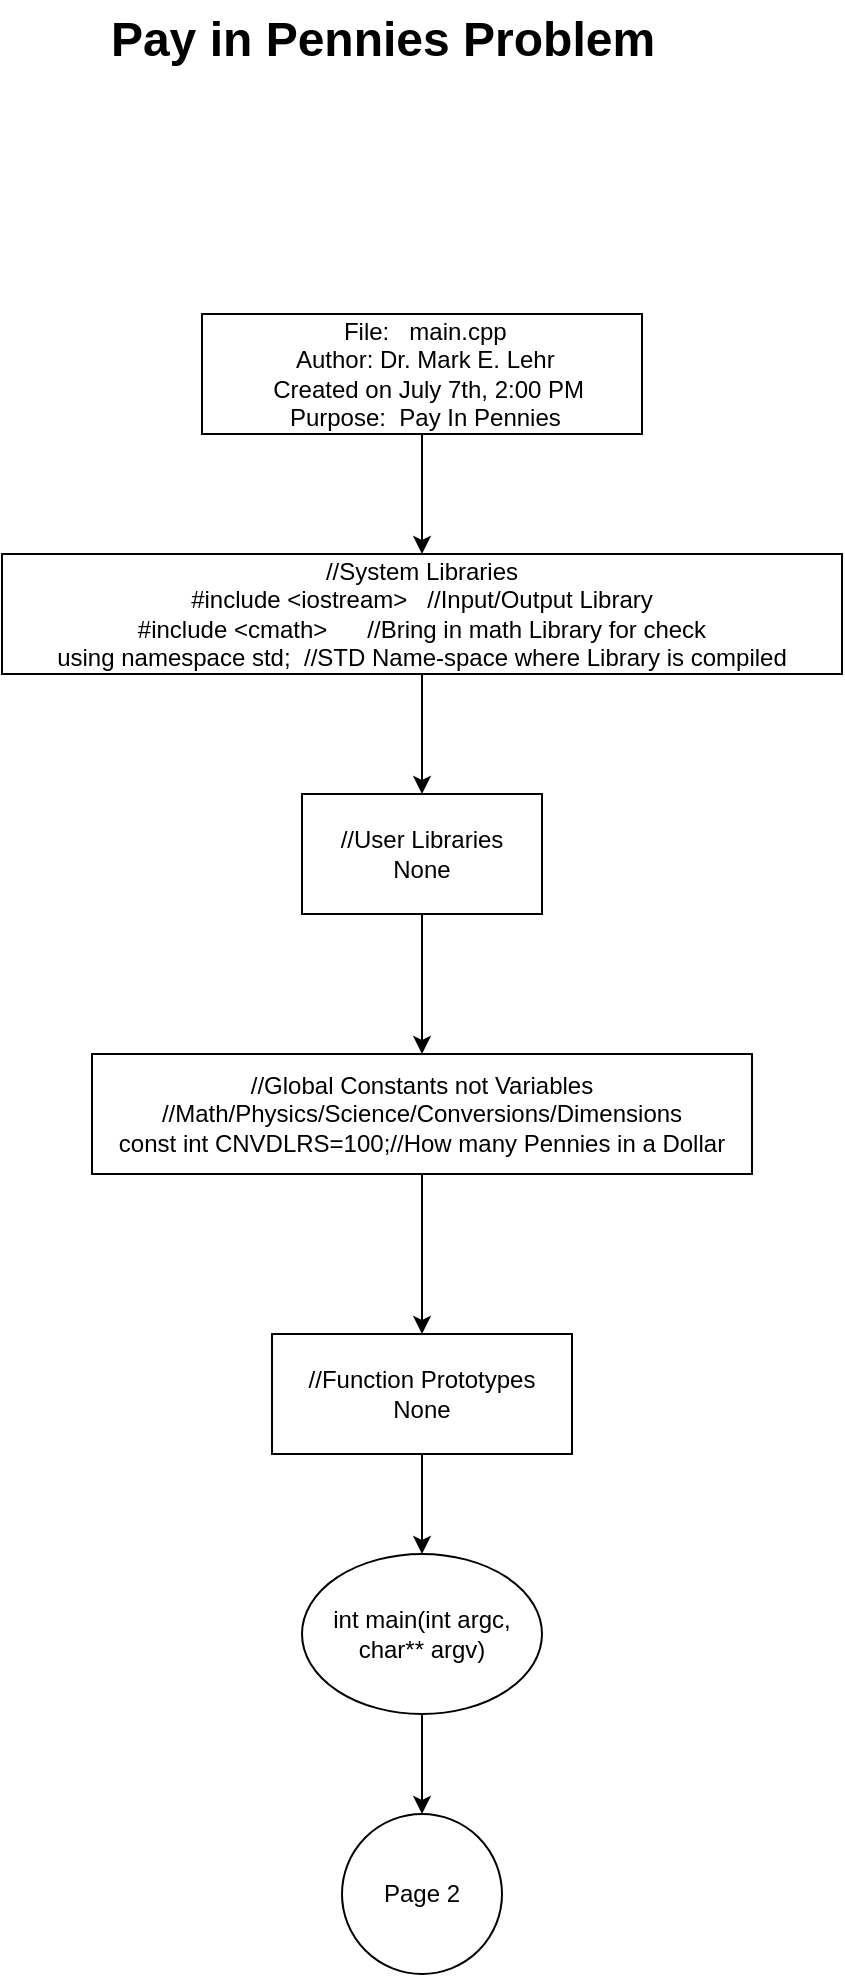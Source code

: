 <mxfile version="27.2.0" pages="2">
  <diagram name="Page-1" id="yZsrnOnHhsFfhpr1_gZJ">
    <mxGraphModel dx="1614" dy="779" grid="1" gridSize="10" guides="1" tooltips="1" connect="1" arrows="1" fold="1" page="1" pageScale="1" pageWidth="850" pageHeight="1100" math="0" shadow="0">
      <root>
        <mxCell id="0" />
        <mxCell id="1" parent="0" />
        <mxCell id="amLZLZRG8lrR91DAXRn8-2" value="&lt;font style=&quot;font-size: 24px;&quot;&gt;&lt;b&gt;Pay in Pennies Problem&lt;/b&gt;&lt;/font&gt;" style="text;html=1;align=center;verticalAlign=middle;resizable=0;points=[];autosize=1;strokeColor=none;fillColor=none;" vertex="1" parent="1">
          <mxGeometry x="240" y="43" width="300" height="40" as="geometry" />
        </mxCell>
        <mxCell id="amLZLZRG8lrR91DAXRn8-9" style="edgeStyle=orthogonalEdgeStyle;rounded=0;orthogonalLoop=1;jettySize=auto;html=1;exitX=0.5;exitY=1;exitDx=0;exitDy=0;entryX=0.5;entryY=0;entryDx=0;entryDy=0;" edge="1" parent="1" source="amLZLZRG8lrR91DAXRn8-3" target="amLZLZRG8lrR91DAXRn8-4">
          <mxGeometry relative="1" as="geometry" />
        </mxCell>
        <mxCell id="amLZLZRG8lrR91DAXRn8-3" value="&lt;div&gt;&amp;nbsp;File:&amp;nbsp; &amp;nbsp;main.cpp&lt;/div&gt;&lt;div&gt;&amp;nbsp;Author: Dr. Mark E. Lehr&lt;/div&gt;&lt;div&gt;&amp;nbsp; Created on July 7th, 2:00 PM&lt;/div&gt;&amp;nbsp;Purpose:&amp;nbsp; Pay In Pennies" style="rounded=0;whiteSpace=wrap;html=1;" vertex="1" parent="1">
          <mxGeometry x="300" y="200" width="220" height="60" as="geometry" />
        </mxCell>
        <mxCell id="amLZLZRG8lrR91DAXRn8-10" style="edgeStyle=orthogonalEdgeStyle;rounded=0;orthogonalLoop=1;jettySize=auto;html=1;exitX=0.5;exitY=1;exitDx=0;exitDy=0;entryX=0.5;entryY=0;entryDx=0;entryDy=0;" edge="1" parent="1" source="amLZLZRG8lrR91DAXRn8-4" target="amLZLZRG8lrR91DAXRn8-6">
          <mxGeometry relative="1" as="geometry" />
        </mxCell>
        <mxCell id="amLZLZRG8lrR91DAXRn8-4" value="//System Libraries&lt;br&gt;#include &amp;lt;iostream&amp;gt;&amp;nbsp; &amp;nbsp;//Input/Output Library&lt;br&gt;#include &amp;lt;cmath&amp;gt;&amp;nbsp; &amp;nbsp; &amp;nbsp; //Bring in math Library for check&lt;br&gt;using namespace std;&amp;nbsp; //STD Name-space where Library is compiled" style="rounded=0;whiteSpace=wrap;html=1;" vertex="1" parent="1">
          <mxGeometry x="200" y="320" width="420" height="60" as="geometry" />
        </mxCell>
        <mxCell id="amLZLZRG8lrR91DAXRn8-12" style="edgeStyle=orthogonalEdgeStyle;rounded=0;orthogonalLoop=1;jettySize=auto;html=1;exitX=0.5;exitY=1;exitDx=0;exitDy=0;entryX=0.5;entryY=0;entryDx=0;entryDy=0;" edge="1" parent="1" source="amLZLZRG8lrR91DAXRn8-6" target="amLZLZRG8lrR91DAXRn8-11">
          <mxGeometry relative="1" as="geometry" />
        </mxCell>
        <mxCell id="amLZLZRG8lrR91DAXRn8-6" value="&lt;div&gt;//User Libraries&lt;/div&gt;&lt;div&gt;None&lt;/div&gt;" style="rounded=0;whiteSpace=wrap;html=1;" vertex="1" parent="1">
          <mxGeometry x="350" y="440" width="120" height="60" as="geometry" />
        </mxCell>
        <mxCell id="amLZLZRG8lrR91DAXRn8-14" style="edgeStyle=orthogonalEdgeStyle;rounded=0;orthogonalLoop=1;jettySize=auto;html=1;exitX=0.5;exitY=1;exitDx=0;exitDy=0;entryX=0.5;entryY=0;entryDx=0;entryDy=0;" edge="1" parent="1" source="amLZLZRG8lrR91DAXRn8-11" target="amLZLZRG8lrR91DAXRn8-13">
          <mxGeometry relative="1" as="geometry" />
        </mxCell>
        <mxCell id="amLZLZRG8lrR91DAXRn8-11" value="//Global Constants not Variables&lt;br&gt;//Math/Physics/Science/Conversions/Dimensions&lt;br&gt;const int CNVDLRS=100;//How many Pennies in a Dollar" style="rounded=0;whiteSpace=wrap;html=1;" vertex="1" parent="1">
          <mxGeometry x="245" y="570" width="330" height="60" as="geometry" />
        </mxCell>
        <mxCell id="amLZLZRG8lrR91DAXRn8-16" style="edgeStyle=orthogonalEdgeStyle;rounded=0;orthogonalLoop=1;jettySize=auto;html=1;exitX=0.5;exitY=1;exitDx=0;exitDy=0;entryX=0.5;entryY=0;entryDx=0;entryDy=0;" edge="1" parent="1" source="amLZLZRG8lrR91DAXRn8-13" target="amLZLZRG8lrR91DAXRn8-15">
          <mxGeometry relative="1" as="geometry" />
        </mxCell>
        <mxCell id="amLZLZRG8lrR91DAXRn8-13" value="&lt;div&gt;//Function Prototypes&lt;/div&gt;&lt;div&gt;None&lt;/div&gt;" style="rounded=0;whiteSpace=wrap;html=1;" vertex="1" parent="1">
          <mxGeometry x="335" y="710" width="150" height="60" as="geometry" />
        </mxCell>
        <mxCell id="krH8xQ2QrVNTudwEisBI-2" style="edgeStyle=orthogonalEdgeStyle;rounded=0;orthogonalLoop=1;jettySize=auto;html=1;exitX=0.5;exitY=1;exitDx=0;exitDy=0;entryX=0.5;entryY=0;entryDx=0;entryDy=0;" edge="1" parent="1" source="amLZLZRG8lrR91DAXRn8-15" target="krH8xQ2QrVNTudwEisBI-1">
          <mxGeometry relative="1" as="geometry" />
        </mxCell>
        <mxCell id="amLZLZRG8lrR91DAXRn8-15" value="int main(int argc, char** argv)" style="ellipse;whiteSpace=wrap;html=1;" vertex="1" parent="1">
          <mxGeometry x="350" y="820" width="120" height="80" as="geometry" />
        </mxCell>
        <mxCell id="krH8xQ2QrVNTudwEisBI-1" value="Page 2" style="ellipse;whiteSpace=wrap;html=1;aspect=fixed;" vertex="1" parent="1">
          <mxGeometry x="370" y="950" width="80" height="80" as="geometry" />
        </mxCell>
      </root>
    </mxGraphModel>
  </diagram>
  <diagram id="03jmh6HJO5GkjI08eI4n" name="Page-2">
    <mxGraphModel dx="1614" dy="779" grid="1" gridSize="10" guides="1" tooltips="1" connect="1" arrows="1" fold="1" page="1" pageScale="1" pageWidth="850" pageHeight="1100" math="0" shadow="0">
      <root>
        <mxCell id="0" />
        <mxCell id="1" parent="0" />
        <mxCell id="UaRozNx5QwLelSW4-iyA-3" style="edgeStyle=orthogonalEdgeStyle;rounded=0;orthogonalLoop=1;jettySize=auto;html=1;exitX=0.5;exitY=1;exitDx=0;exitDy=0;entryX=0.5;entryY=0;entryDx=0;entryDy=0;" edge="1" parent="1" source="UaRozNx5QwLelSW4-iyA-1" target="UaRozNx5QwLelSW4-iyA-2">
          <mxGeometry relative="1" as="geometry" />
        </mxCell>
        <mxCell id="UaRozNx5QwLelSW4-iyA-1" value="Page 2" style="ellipse;whiteSpace=wrap;html=1;aspect=fixed;" vertex="1" parent="1">
          <mxGeometry x="370" y="70" width="80" height="80" as="geometry" />
        </mxCell>
        <mxCell id="UaRozNx5QwLelSW4-iyA-5" style="edgeStyle=orthogonalEdgeStyle;rounded=0;orthogonalLoop=1;jettySize=auto;html=1;exitX=0.5;exitY=1;exitDx=0;exitDy=0;entryX=0.5;entryY=0;entryDx=0;entryDy=0;" edge="1" parent="1" source="UaRozNx5QwLelSW4-iyA-2" target="UaRozNx5QwLelSW4-iyA-4">
          <mxGeometry relative="1" as="geometry" />
        </mxCell>
        <mxCell id="UaRozNx5QwLelSW4-iyA-2" value="&lt;div&gt;//Set random number seed once here&lt;/div&gt;&lt;div&gt;None&lt;/div&gt;" style="rounded=0;whiteSpace=wrap;html=1;" vertex="1" parent="1">
          <mxGeometry x="350" y="210" width="120" height="60" as="geometry" />
        </mxCell>
        <mxCell id="UaRozNx5QwLelSW4-iyA-7" style="edgeStyle=orthogonalEdgeStyle;rounded=0;orthogonalLoop=1;jettySize=auto;html=1;exitX=0.5;exitY=1;exitDx=0;exitDy=0;entryX=0.5;entryY=0;entryDx=0;entryDy=0;" edge="1" parent="1" source="UaRozNx5QwLelSW4-iyA-4" target="UaRozNx5QwLelSW4-iyA-6">
          <mxGeometry relative="1" as="geometry" />
        </mxCell>
        <mxCell id="UaRozNx5QwLelSW4-iyA-4" value="&amp;nbsp; &amp;nbsp; //Declare variables here&lt;br&gt;&amp;nbsp; &amp;nbsp; unsigned int payPDay,//Pay per day in Pennies&lt;br&gt;&amp;nbsp; &amp;nbsp; &amp;nbsp; &amp;nbsp; &amp;nbsp; &amp;nbsp; &amp;nbsp; &amp;nbsp; &amp;nbsp;totPay, //Total Pay at the end&lt;br&gt;&amp;nbsp; &amp;nbsp; &amp;nbsp; &amp;nbsp; &amp;nbsp; &amp;nbsp; &amp;nbsp; &amp;nbsp; &amp;nbsp;hwMnyDy;//How many days we work" style="rounded=0;whiteSpace=wrap;html=1;" vertex="1" parent="1">
          <mxGeometry x="235" y="340" width="350" height="60" as="geometry" />
        </mxCell>
        <mxCell id="UaRozNx5QwLelSW4-iyA-9" style="edgeStyle=orthogonalEdgeStyle;rounded=0;orthogonalLoop=1;jettySize=auto;html=1;exitX=0.5;exitY=1;exitDx=0;exitDy=0;entryX=0.5;entryY=0;entryDx=0;entryDy=0;" edge="1" parent="1" source="UaRozNx5QwLelSW4-iyA-6" target="UaRozNx5QwLelSW4-iyA-8">
          <mxGeometry relative="1" as="geometry" />
        </mxCell>
        <mxCell id="UaRozNx5QwLelSW4-iyA-6" value="int thsMny=1" style="rounded=0;whiteSpace=wrap;html=1;" vertex="1" parent="1">
          <mxGeometry x="350" y="440" width="120" height="40" as="geometry" />
        </mxCell>
        <mxCell id="UaRozNx5QwLelSW4-iyA-11" style="edgeStyle=orthogonalEdgeStyle;rounded=0;orthogonalLoop=1;jettySize=auto;html=1;exitX=0.5;exitY=1;exitDx=0;exitDy=0;entryX=0.5;entryY=0;entryDx=0;entryDy=0;" edge="1" parent="1" source="UaRozNx5QwLelSW4-iyA-8" target="UaRozNx5QwLelSW4-iyA-10">
          <mxGeometry relative="1" as="geometry" />
        </mxCell>
        <mxCell id="UaRozNx5QwLelSW4-iyA-40" style="edgeStyle=orthogonalEdgeStyle;rounded=0;orthogonalLoop=1;jettySize=auto;html=1;exitX=1;exitY=0.5;exitDx=0;exitDy=0;entryX=0;entryY=0.5;entryDx=0;entryDy=0;" edge="1" parent="1" source="UaRozNx5QwLelSW4-iyA-8" target="UaRozNx5QwLelSW4-iyA-39">
          <mxGeometry relative="1" as="geometry" />
        </mxCell>
        <mxCell id="UaRozNx5QwLelSW4-iyA-8" value="thsMny&amp;lt;=hwMnyDy" style="rhombus;whiteSpace=wrap;html=1;" vertex="1" parent="1">
          <mxGeometry x="345" y="530" width="130" height="110" as="geometry" />
        </mxCell>
        <mxCell id="UaRozNx5QwLelSW4-iyA-14" style="edgeStyle=orthogonalEdgeStyle;rounded=0;orthogonalLoop=1;jettySize=auto;html=1;exitX=0.5;exitY=1;exitDx=0;exitDy=0;entryX=0.5;entryY=0;entryDx=0;entryDy=0;" edge="1" parent="1" source="UaRozNx5QwLelSW4-iyA-10" target="UaRozNx5QwLelSW4-iyA-13">
          <mxGeometry relative="1" as="geometry" />
        </mxCell>
        <mxCell id="UaRozNx5QwLelSW4-iyA-10" value="totPay=0; //0 to start&lt;br&gt;&amp;nbsp; &amp;nbsp; &amp;nbsp; &amp;nbsp; payPDay=1;//1 Penny" style="rounded=0;whiteSpace=wrap;html=1;" vertex="1" parent="1">
          <mxGeometry x="350" y="690" width="150" height="60" as="geometry" />
        </mxCell>
        <mxCell id="UaRozNx5QwLelSW4-iyA-12" value="true" style="text;html=1;align=center;verticalAlign=middle;resizable=0;points=[];autosize=1;strokeColor=none;fillColor=none;" vertex="1" parent="1">
          <mxGeometry x="340" y="648" width="40" height="30" as="geometry" />
        </mxCell>
        <mxCell id="UaRozNx5QwLelSW4-iyA-16" style="edgeStyle=orthogonalEdgeStyle;rounded=0;orthogonalLoop=1;jettySize=auto;html=1;exitX=0.5;exitY=1;exitDx=0;exitDy=0;entryX=0.5;entryY=0;entryDx=0;entryDy=0;" edge="1" parent="1" source="UaRozNx5QwLelSW4-iyA-13" target="UaRozNx5QwLelSW4-iyA-15">
          <mxGeometry relative="1" as="geometry" />
        </mxCell>
        <mxCell id="UaRozNx5QwLelSW4-iyA-13" value="int day=1" style="rounded=0;whiteSpace=wrap;html=1;" vertex="1" parent="1">
          <mxGeometry x="350" y="800" width="120" height="30" as="geometry" />
        </mxCell>
        <mxCell id="UaRozNx5QwLelSW4-iyA-18" style="edgeStyle=orthogonalEdgeStyle;rounded=0;orthogonalLoop=1;jettySize=auto;html=1;exitX=1;exitY=0.5;exitDx=0;exitDy=0;entryX=0;entryY=0.5;entryDx=0;entryDy=0;" edge="1" parent="1" source="UaRozNx5QwLelSW4-iyA-15" target="UaRozNx5QwLelSW4-iyA-17">
          <mxGeometry relative="1" as="geometry" />
        </mxCell>
        <mxCell id="UaRozNx5QwLelSW4-iyA-25" style="edgeStyle=orthogonalEdgeStyle;rounded=0;orthogonalLoop=1;jettySize=auto;html=1;exitX=0.5;exitY=1;exitDx=0;exitDy=0;entryX=0.5;entryY=1;entryDx=0;entryDy=0;" edge="1" parent="1" source="UaRozNx5QwLelSW4-iyA-15" target="UaRozNx5QwLelSW4-iyA-24">
          <mxGeometry relative="1" as="geometry" />
        </mxCell>
        <mxCell id="UaRozNx5QwLelSW4-iyA-15" value="day&amp;lt;=thsMny" style="rhombus;whiteSpace=wrap;html=1;" vertex="1" parent="1">
          <mxGeometry x="365" y="870" width="90" height="90" as="geometry" />
        </mxCell>
        <mxCell id="UaRozNx5QwLelSW4-iyA-21" style="edgeStyle=orthogonalEdgeStyle;rounded=0;orthogonalLoop=1;jettySize=auto;html=1;exitX=1;exitY=0.5;exitDx=0;exitDy=0;entryX=1;entryY=0.5;entryDx=0;entryDy=0;" edge="1" parent="1" source="UaRozNx5QwLelSW4-iyA-17" target="UaRozNx5QwLelSW4-iyA-20">
          <mxGeometry relative="1" as="geometry" />
        </mxCell>
        <mxCell id="UaRozNx5QwLelSW4-iyA-17" value="totPay+=payPDay;//Add each pay day to the total&lt;br&gt;&amp;nbsp; &amp;nbsp; &amp;nbsp; &amp;nbsp; &amp;nbsp; &amp;nbsp; payPDay*=2;//Double each pay day" style="rounded=0;whiteSpace=wrap;html=1;" vertex="1" parent="1">
          <mxGeometry x="490" y="885" width="310" height="60" as="geometry" />
        </mxCell>
        <mxCell id="UaRozNx5QwLelSW4-iyA-19" value="true" style="text;html=1;align=center;verticalAlign=middle;resizable=0;points=[];autosize=1;strokeColor=none;fillColor=none;" vertex="1" parent="1">
          <mxGeometry x="430" y="868" width="40" height="30" as="geometry" />
        </mxCell>
        <mxCell id="UaRozNx5QwLelSW4-iyA-22" style="edgeStyle=orthogonalEdgeStyle;rounded=0;orthogonalLoop=1;jettySize=auto;html=1;exitX=0;exitY=0.5;exitDx=0;exitDy=0;" edge="1" parent="1" source="UaRozNx5QwLelSW4-iyA-20">
          <mxGeometry relative="1" as="geometry">
            <mxPoint x="410" y="853" as="targetPoint" />
          </mxGeometry>
        </mxCell>
        <mxCell id="UaRozNx5QwLelSW4-iyA-20" value="day++" style="rounded=0;whiteSpace=wrap;html=1;" vertex="1" parent="1">
          <mxGeometry x="615" y="838" width="60" height="30" as="geometry" />
        </mxCell>
        <mxCell id="UaRozNx5QwLelSW4-iyA-28" style="edgeStyle=orthogonalEdgeStyle;rounded=0;orthogonalLoop=1;jettySize=auto;html=1;exitX=0.5;exitY=0;exitDx=0;exitDy=0;entryX=0.5;entryY=1;entryDx=0;entryDy=0;" edge="1" parent="1" source="UaRozNx5QwLelSW4-iyA-24" target="UaRozNx5QwLelSW4-iyA-27">
          <mxGeometry relative="1" as="geometry" />
        </mxCell>
        <mxCell id="UaRozNx5QwLelSW4-iyA-24" value="//Display the results&lt;br&gt;&amp;nbsp; &amp;nbsp; &amp;nbsp; &amp;nbsp; cout&amp;lt;&amp;lt;&quot;Pennies Earned = &quot;&amp;lt;&amp;lt;totPay&amp;lt;&amp;lt;&quot; cents&quot;&amp;lt;&amp;lt;endl;&lt;br&gt;&amp;nbsp; &amp;nbsp; &amp;nbsp; &amp;nbsp; cout&amp;lt;&amp;lt;&quot;Pennies Earned = &quot;&amp;lt;&amp;lt;(pow(2,thsMny)-1)&amp;lt;&amp;lt;&quot; cents&quot;&amp;lt;&amp;lt;endl;" style="shape=parallelogram;perimeter=parallelogramPerimeter;whiteSpace=wrap;html=1;fixedSize=1;" vertex="1" parent="1">
          <mxGeometry x="30" y="970" width="360" height="60" as="geometry" />
        </mxCell>
        <mxCell id="UaRozNx5QwLelSW4-iyA-26" value="false" style="text;html=1;align=center;verticalAlign=middle;resizable=0;points=[];autosize=1;strokeColor=none;fillColor=none;" vertex="1" parent="1">
          <mxGeometry x="415" y="968" width="50" height="30" as="geometry" />
        </mxCell>
        <mxCell id="UaRozNx5QwLelSW4-iyA-31" style="edgeStyle=orthogonalEdgeStyle;rounded=0;orthogonalLoop=1;jettySize=auto;html=1;exitX=0.5;exitY=0;exitDx=0;exitDy=0;" edge="1" parent="1" source="UaRozNx5QwLelSW4-iyA-27">
          <mxGeometry relative="1" as="geometry">
            <mxPoint x="180" y="770" as="targetPoint" />
          </mxGeometry>
        </mxCell>
        <mxCell id="UaRozNx5QwLelSW4-iyA-27" value="//Output the way Code-e was it formatted&lt;br&gt;&amp;nbsp; &amp;nbsp; &amp;nbsp; &amp;nbsp; int nDlrs=totPay/CNVDLRS;//Number of Dollars&lt;br&gt;&amp;nbsp; &amp;nbsp; &amp;nbsp; &amp;nbsp; int nPnnys=totPay%CNVDLRS;//Number of Pennies" style="rounded=0;whiteSpace=wrap;html=1;" vertex="1" parent="1">
          <mxGeometry x="10" y="838" width="340" height="60" as="geometry" />
        </mxCell>
        <mxCell id="UaRozNx5QwLelSW4-iyA-36" style="edgeStyle=orthogonalEdgeStyle;rounded=0;orthogonalLoop=1;jettySize=auto;html=1;exitX=0.5;exitY=0;exitDx=0;exitDy=0;" edge="1" parent="1" source="UaRozNx5QwLelSW4-iyA-29">
          <mxGeometry relative="1" as="geometry">
            <mxPoint x="175" y="600" as="targetPoint" />
          </mxGeometry>
        </mxCell>
        <mxCell id="UaRozNx5QwLelSW4-iyA-29" value="cout&amp;lt;&amp;lt;&quot;Total Pay = $&quot;&amp;lt;&amp;lt;nDlrs&amp;lt;&amp;lt;&#39;.&#39;&lt;br&gt;&amp;nbsp; &amp;nbsp; &amp;nbsp; &amp;nbsp; &amp;nbsp; &amp;nbsp; &amp;lt;&amp;lt;(nPnnys&amp;lt;10?&quot;0&quot;:&quot;&quot;)&amp;lt;&amp;lt;nPnnys&amp;lt;&amp;lt;endl&amp;lt;&amp;lt;endl;" style="shape=parallelogram;perimeter=parallelogramPerimeter;whiteSpace=wrap;html=1;fixedSize=1;" vertex="1" parent="1">
          <mxGeometry x="10" y="710" width="330" height="60" as="geometry" />
        </mxCell>
        <mxCell id="UaRozNx5QwLelSW4-iyA-38" style="edgeStyle=orthogonalEdgeStyle;rounded=0;orthogonalLoop=1;jettySize=auto;html=1;exitX=1;exitY=0.5;exitDx=0;exitDy=0;entryX=0;entryY=0.5;entryDx=0;entryDy=0;" edge="1" parent="1" source="UaRozNx5QwLelSW4-iyA-32" target="UaRozNx5QwLelSW4-iyA-8">
          <mxGeometry relative="1" as="geometry" />
        </mxCell>
        <mxCell id="UaRozNx5QwLelSW4-iyA-32" value="thsMny++" style="rounded=0;whiteSpace=wrap;html=1;" vertex="1" parent="1">
          <mxGeometry x="115" y="570" width="120" height="30" as="geometry" />
        </mxCell>
        <mxCell id="UaRozNx5QwLelSW4-iyA-33" style="edgeStyle=orthogonalEdgeStyle;rounded=0;orthogonalLoop=1;jettySize=auto;html=1;exitX=0.5;exitY=1;exitDx=0;exitDy=0;" edge="1" parent="1" source="UaRozNx5QwLelSW4-iyA-32" target="UaRozNx5QwLelSW4-iyA-32">
          <mxGeometry relative="1" as="geometry" />
        </mxCell>
        <mxCell id="UaRozNx5QwLelSW4-iyA-39" value="return 0;" style="ellipse;whiteSpace=wrap;html=1;" vertex="1" parent="1">
          <mxGeometry x="580" y="545" width="120" height="80" as="geometry" />
        </mxCell>
        <mxCell id="nLbEm4X76YkhSm1K1YYU-1" value="false" style="text;html=1;align=center;verticalAlign=middle;resizable=0;points=[];autosize=1;strokeColor=none;fillColor=none;" vertex="1" parent="1">
          <mxGeometry x="475" y="538" width="50" height="30" as="geometry" />
        </mxCell>
      </root>
    </mxGraphModel>
  </diagram>
</mxfile>

